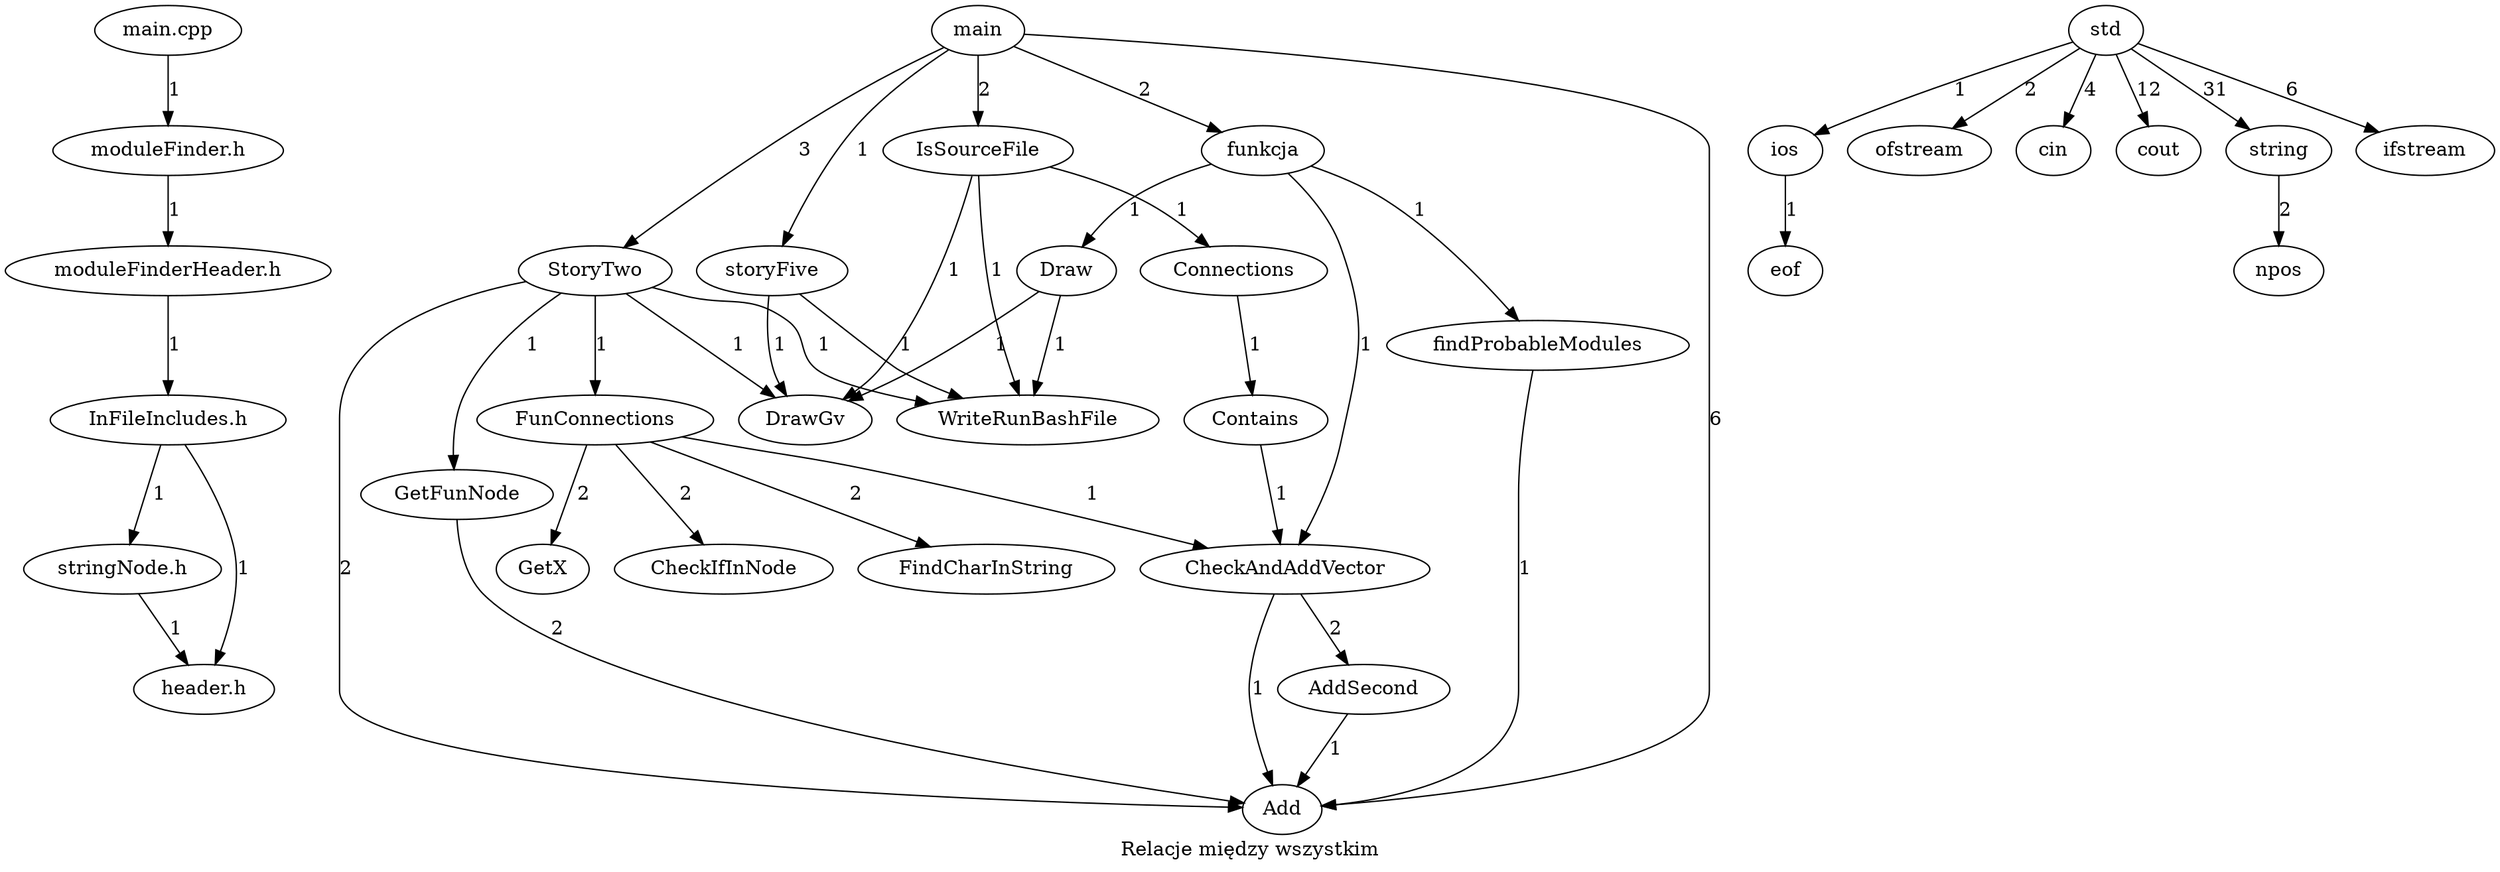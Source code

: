 digraph foo{
label ="Relacje między wszystkim""moduleFinder.h"->"moduleFinderHeader.h" [label = "1"];
"moduleFinderHeader.h"->"InFileIncludes.h" [label = "1"];
"stringNode.h"->"header.h" [label = "1"];
"main.cpp"->"moduleFinder.h" [label = "1"];
"InFileIncludes.h"->"stringNode.h" [label = "1"];
"InFileIncludes.h"->"header.h" [label = "1"];
"main"->"storyFive" [label = "1"];
"main"->"funkcja" [label = "2"];
"main"->"StoryTwo" [label = "3"];
"main"->"IsSourceFile" [label = "2"];
"main"->"Add" [label = "6"];
"AddSecond"->"Add" [label = "1"];
"IsSourceFile"->"WriteRunBashFile" [label = "1"];
"IsSourceFile"->"DrawGv" [label = "1"];
"IsSourceFile"->"Connections" [label = "1"];
"Contains"->"CheckAndAddVector" [label = "1"];
"Connections"->"Contains" [label = "1"];
"GetFunNode"->"Add" [label = "2"];
"StoryTwo"->"WriteRunBashFile" [label = "1"];
"StoryTwo"->"DrawGv" [label = "1"];
"StoryTwo"->"FunConnections" [label = "1"];
"StoryTwo"->"GetFunNode" [label = "1"];
"StoryTwo"->"Add" [label = "2"];
"FunConnections"->"FindCharInString" [label = "2"];
"FunConnections"->"CheckAndAddVector" [label = "1"];
"FunConnections"->"GetX" [label = "2"];
"FunConnections"->"CheckIfInNode" [label = "2"];
"CheckAndAddVector"->"Add" [label = "1"];
"CheckAndAddVector"->"AddSecond" [label = "2"];
"storyFive"->"WriteRunBashFile" [label = "1"];
"storyFive"->"DrawGv" [label = "1"];
"funkcja"->"Draw" [label = "1"];
"funkcja"->"CheckAndAddVector" [label = "1"];
"funkcja"->"findProbableModules" [label = "1"];
"findProbableModules"->"Add" [label = "1"];
"Draw"->"WriteRunBashFile" [label = "1"];
"Draw"->"DrawGv" [label = "1"];
"std"->"ios" [label = "1"];
"std"->"ofstream" [label = "2"];
"std"->"cin" [label = "4"];
"std"->"cout" [label = "12"];
"std"->"string" [label = "31"];
"std"->"ifstream" [label = "6"];
"string"->"npos" [label = "2"];
"ios"->"eof" [label = "1"];
}